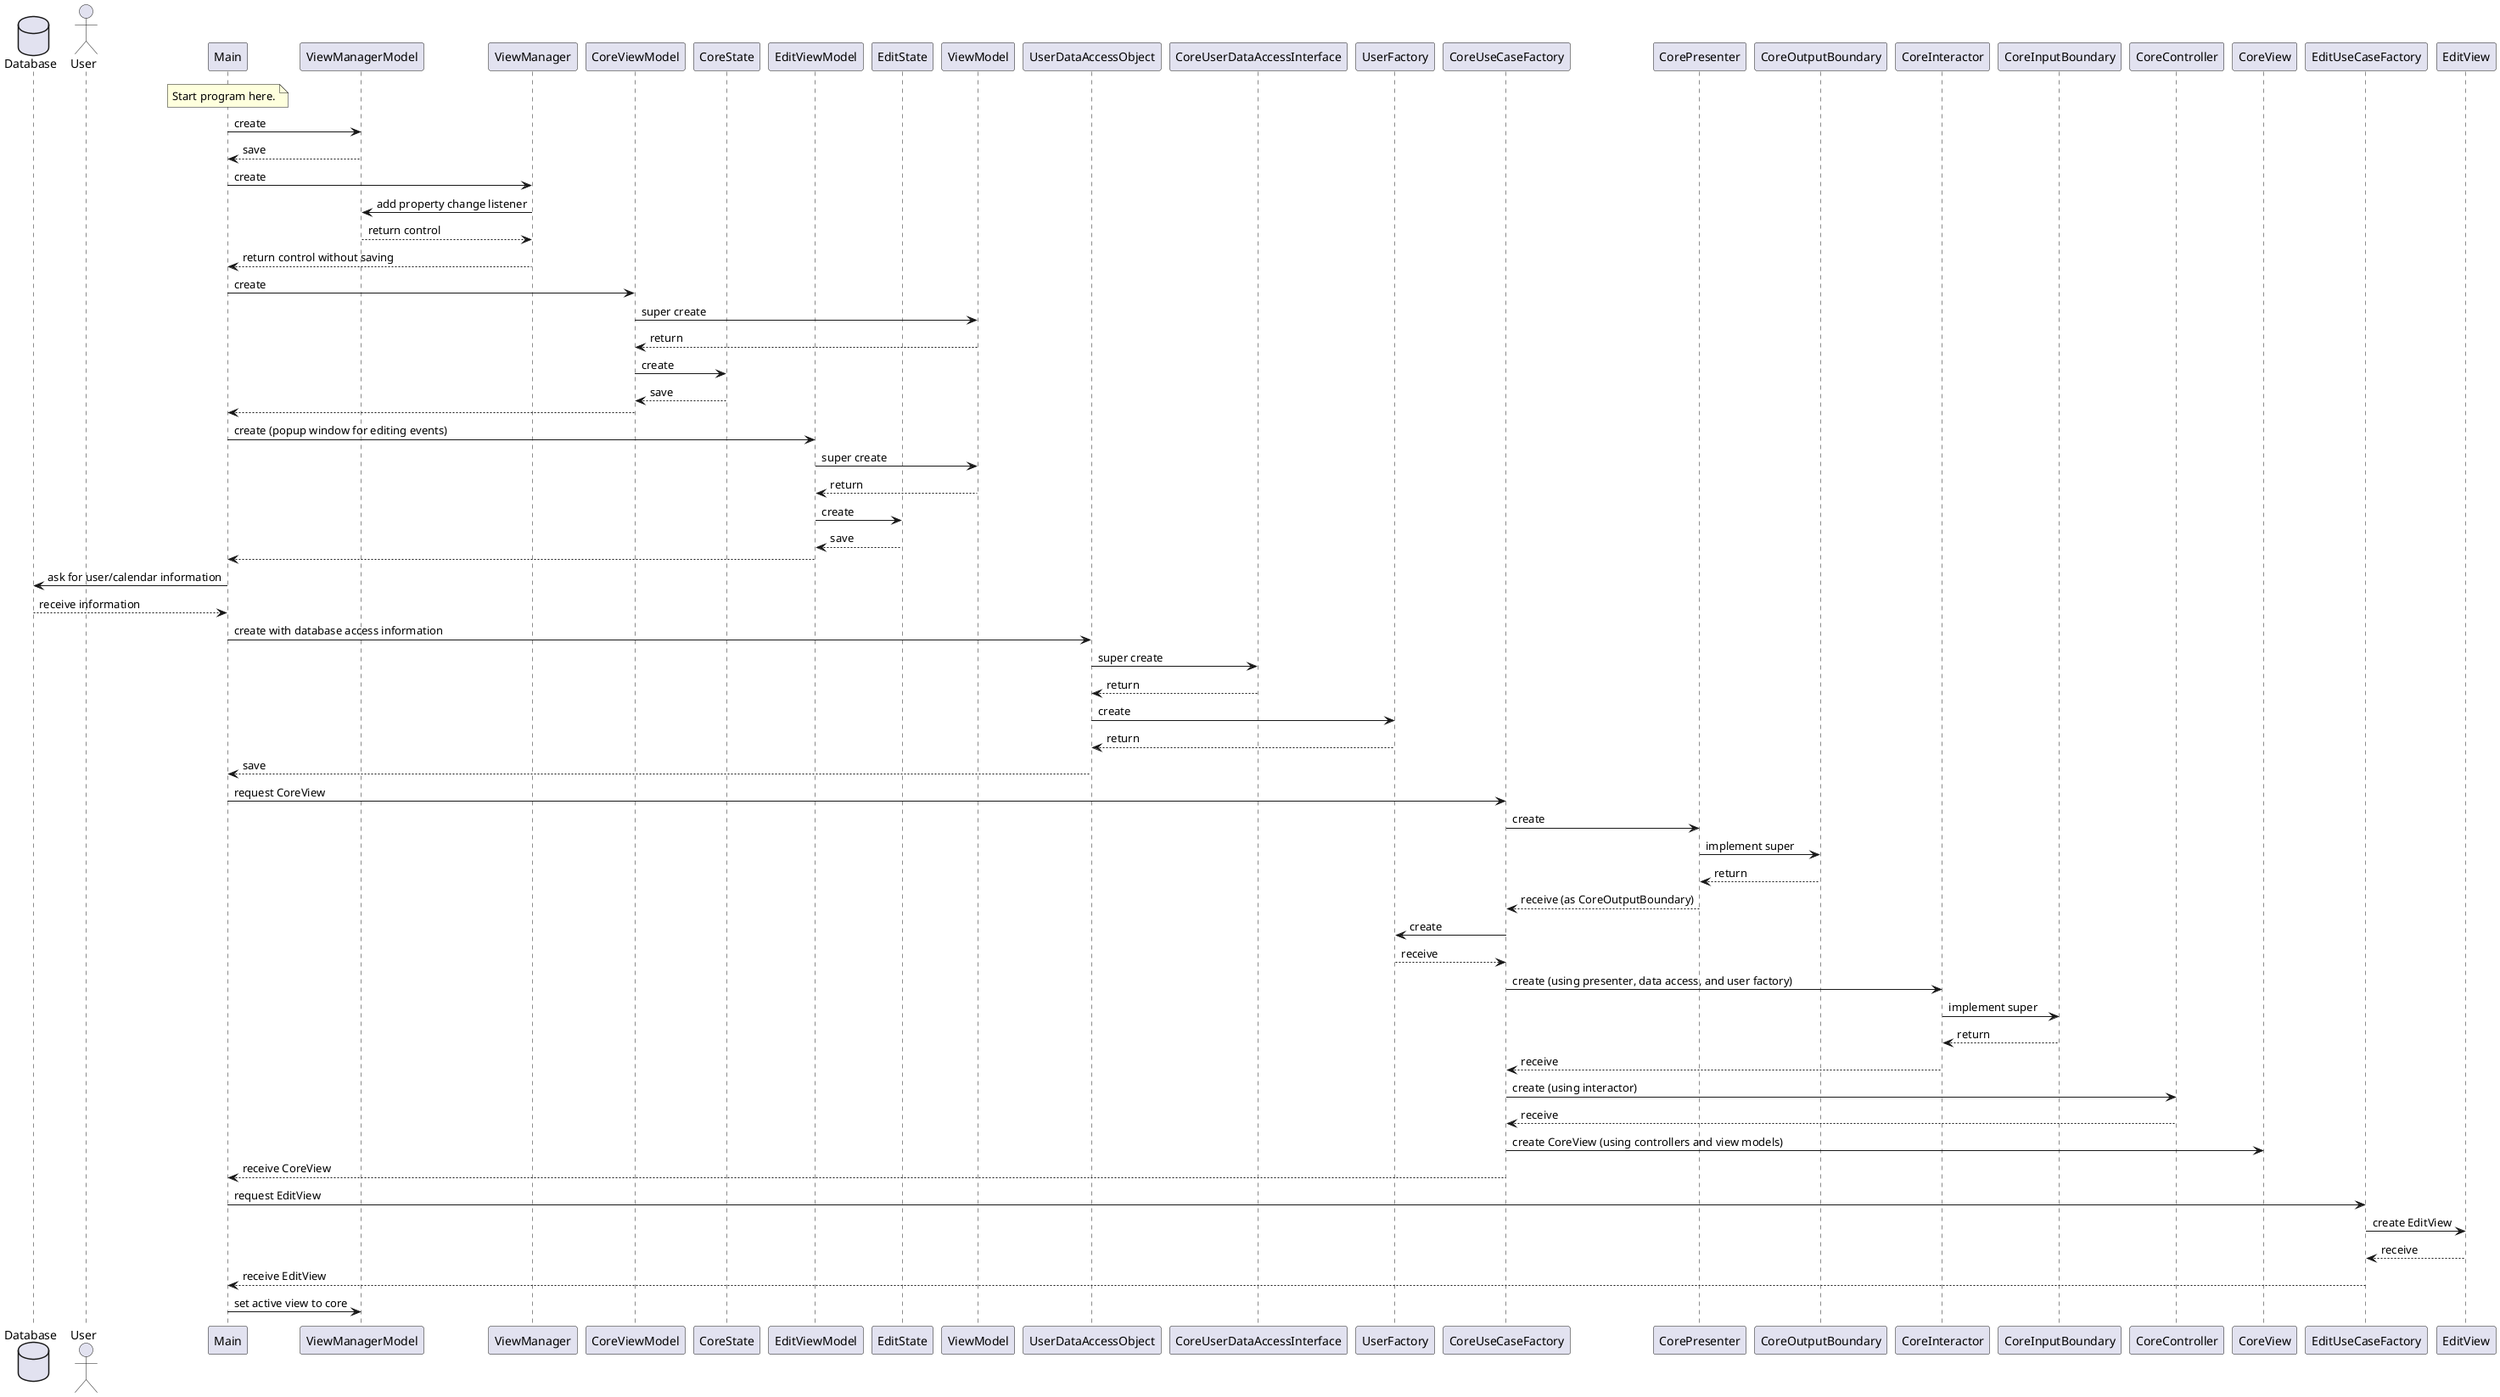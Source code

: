 @startuml

' External
database Database
actor User

' Internal

participant Main
note over Main
Start program here.
end note

participant ViewManagerModel
participant ViewManager
participant CoreViewModel
participant CoreState
participant EditViewModel
participant EditState
participant ViewModel

participant UserDataAccessObject
participant CoreUserDataAccessInterface
participant UserFactory

' Create view models (Main will also interface with Swing here)
Main -> ViewManagerModel: create
Main <-- ViewManagerModel: save

Main -> ViewManager: create
ViewManager -> ViewManagerModel: add property change listener
ViewManager <-- ViewManagerModel: return control
Main <-- ViewManager: return control without saving

Main -> CoreViewModel: create
CoreViewModel -> ViewModel: super create
CoreViewModel <-- ViewModel: return
CoreViewModel -> CoreState: create
CoreViewModel <-- CoreState: save
Main <-- CoreViewModel

Main -> EditViewModel: create (popup window for editing events)
EditViewModel -> ViewModel: super create
EditViewModel <-- ViewModel: return
EditViewModel -> EditState: create
EditViewModel <-- EditState: save
Main <-- EditViewModel

' Get database to pass into classes that will query it
' N.B. UserDataAccessObject could be CalendarDataAccessObject, or we could
' have both, it depends on how the UML is structured with respect to the API
Main -> Database: ask for user/calendar information
Main <-- Database: receive information
Main -> UserDataAccessObject: create with database access information
UserDataAccessObject -> CoreUserDataAccessInterface: super create
UserDataAccessObject <-- CoreUserDataAccessInterface: return
UserDataAccessObject -> UserFactory: create
UserDataAccessObject <-- UserFactory: return
Main <-- UserDataAccessObject: save


' Create Use Cases
Main -> CoreUseCaseFactory: request CoreView

/'
CoreUseCaseFactory -> ViewManagerModel: get from Main
CoreUseCaseFactory <-- ViewManagerModel: receive
CoreUseCaseFactory -> CoreViewManagerModel: get from Main
CoreUseCaseFactory <-- CoreViewManagerModel: receive
CoreUseCaseFactory -> EditViewManagerModel: get from Main
CoreUseCaseFactory <-- EditViewManagerModel: receive

CoreUseCaseFactory -> CoreUserDataAccessInterface: get from Main
CoreUserDataAccessInterface -> UserDataAccessObject: get from Main
CoreUserDataAccessInterface <-- UserDataAccessObject: receive
CoreUseCaseFactory <-- CoreUserDataAccessInterface: receive
CoreUseCaseFactory -> EditUserDataAccessInterface: get from Main
EditUserDataAccessInterface -> UserDataAccessObject: get from Main
EditUserDataAccessInterface <-- UserDataAccessObject: receive
CoreUseCaseFactory <-- EditUserDataAccessInterface: receive

CoreController -> ViewManagerModel: get from CoreUseCaseFactory
CoreController <-- ViewManagerModel: receive
CoreController -> CoreViewModel: get from CoreUseCaseFactory
CoreController <-- CoreViewModel: receive
CoreController -> EditViewModel: get from CoreUseCaseFactory
CoreController <-- EditViewModel: receive
CoreController -> CoreUserDataAccessInterface: get from CoreUseCaseFactory
CoreController <-- CoreUserDataAccessInterface: receive
'/

CoreUseCaseFactory -> CorePresenter: create
' uses a bunch of arguments from CoreUseCaseFactory here
CorePresenter -> CoreOutputBoundary: implement super
CorePresenter <-- CoreOutputBoundary: return
CoreUseCaseFactory <-- CorePresenter: receive (as CoreOutputBoundary)
CoreUseCaseFactory -> UserFactory: create
CoreUseCaseFactory <-- UserFactory: receive
CoreUseCaseFactory -> CoreInteractor: create (using presenter, data access, and user factory)
' Bunch of CoreUseCaseFactory arguments
CoreInteractor -> CoreInputBoundary: implement super
CoreInteractor <-- CoreInputBoundary: return
CoreUseCaseFactory <-- CoreInteractor: receive

CoreUseCaseFactory -> CoreController: create (using interactor)
CoreUseCaseFactory <-- CoreController: receive

CoreUseCaseFactory -> CoreView: create CoreView (using controllers and view models)
Main <-- CoreUseCaseFactory: receive CoreView

' We probably don't need an EditUseCaseFactory, we could just include
' a method createEditUseCase() in CoreUseCaseFactory.
Main -> EditUseCaseFactory: request EditView
/' The process is nearly identical as for core '/
EditUseCaseFactory -> EditView: create EditView
EditUseCaseFactory <-- EditView: receive
Main <-- EditUseCaseFactory: receive EditView

' Turn on application
Main -> ViewManagerModel: set active view to core

@enduml